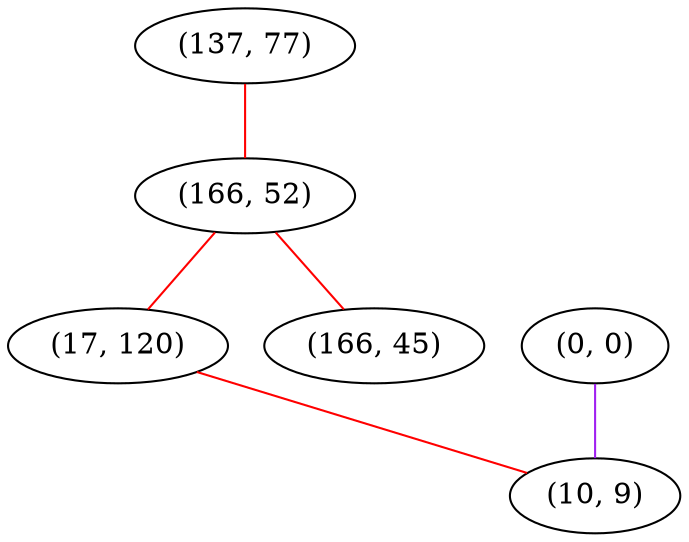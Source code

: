 graph "" {
"(137, 77)";
"(0, 0)";
"(166, 52)";
"(17, 120)";
"(166, 45)";
"(10, 9)";
"(137, 77)" -- "(166, 52)"  [color=red, key=0, weight=1];
"(0, 0)" -- "(10, 9)"  [color=purple, key=0, weight=4];
"(166, 52)" -- "(17, 120)"  [color=red, key=0, weight=1];
"(166, 52)" -- "(166, 45)"  [color=red, key=0, weight=1];
"(17, 120)" -- "(10, 9)"  [color=red, key=0, weight=1];
}
